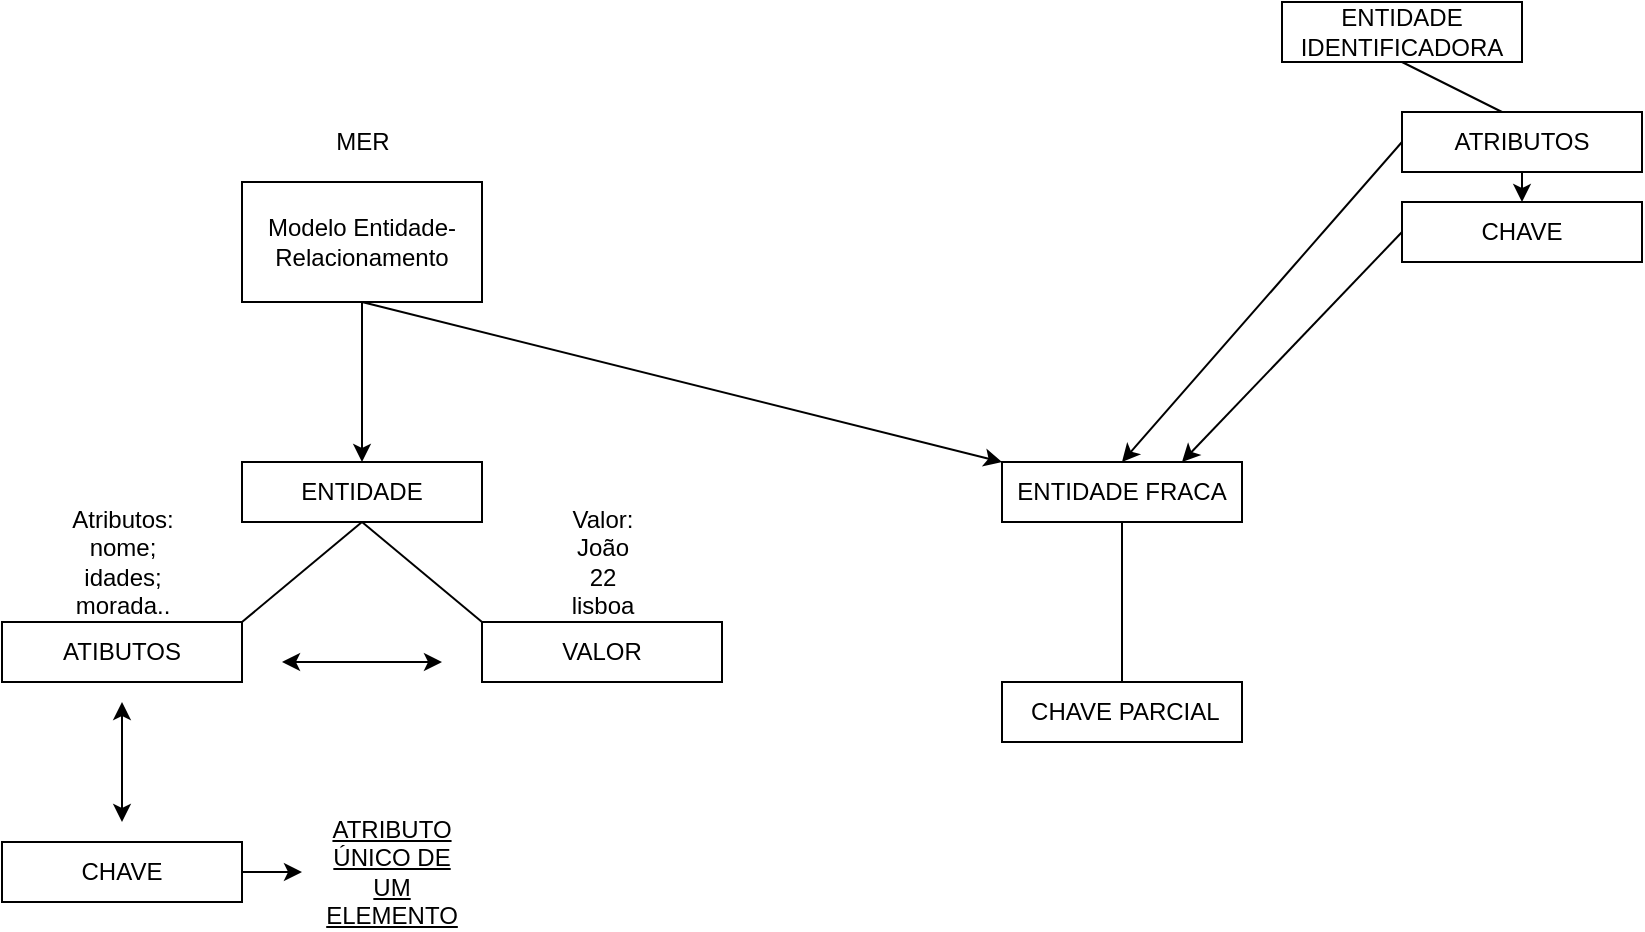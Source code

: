 <mxfile version="13.8.6" type="github">
  <diagram id="XKImJL3WsoMAxy66nfSz" name="Page-1">
    <mxGraphModel dx="1652" dy="641" grid="1" gridSize="10" guides="1" tooltips="1" connect="1" arrows="1" fold="1" page="1" pageScale="1" pageWidth="850" pageHeight="1100" math="0" shadow="0">
      <root>
        <mxCell id="0" />
        <mxCell id="1" parent="0" />
        <mxCell id="YiIqMJAIogplofICxLFk-3" style="edgeStyle=orthogonalEdgeStyle;rounded=0;orthogonalLoop=1;jettySize=auto;html=1;" edge="1" parent="1" source="YiIqMJAIogplofICxLFk-1">
          <mxGeometry relative="1" as="geometry">
            <mxPoint x="-640" y="270" as="targetPoint" />
          </mxGeometry>
        </mxCell>
        <mxCell id="YiIqMJAIogplofICxLFk-1" value="Modelo Entidade-Relacionamento" style="rounded=0;whiteSpace=wrap;html=1;" vertex="1" parent="1">
          <mxGeometry x="-700" y="130" width="120" height="60" as="geometry" />
        </mxCell>
        <mxCell id="YiIqMJAIogplofICxLFk-2" value="MER" style="text;html=1;align=center;verticalAlign=middle;resizable=0;points=[];autosize=1;" vertex="1" parent="1">
          <mxGeometry x="-660" y="100" width="40" height="20" as="geometry" />
        </mxCell>
        <mxCell id="YiIqMJAIogplofICxLFk-4" value="ENTIDADE" style="rounded=0;whiteSpace=wrap;html=1;" vertex="1" parent="1">
          <mxGeometry x="-700" y="270" width="120" height="30" as="geometry" />
        </mxCell>
        <mxCell id="YiIqMJAIogplofICxLFk-6" value="VALOR" style="rounded=0;whiteSpace=wrap;html=1;" vertex="1" parent="1">
          <mxGeometry x="-580" y="350" width="120" height="30" as="geometry" />
        </mxCell>
        <mxCell id="YiIqMJAIogplofICxLFk-7" value="ATIBUTOS" style="rounded=0;whiteSpace=wrap;html=1;" vertex="1" parent="1">
          <mxGeometry x="-820" y="350" width="120" height="30" as="geometry" />
        </mxCell>
        <mxCell id="YiIqMJAIogplofICxLFk-9" value="" style="endArrow=none;html=1;entryX=0.5;entryY=1;entryDx=0;entryDy=0;exitX=1;exitY=0;exitDx=0;exitDy=0;" edge="1" parent="1" source="YiIqMJAIogplofICxLFk-7" target="YiIqMJAIogplofICxLFk-4">
          <mxGeometry width="50" height="50" relative="1" as="geometry">
            <mxPoint x="-700" y="360" as="sourcePoint" />
            <mxPoint x="-650" y="310" as="targetPoint" />
          </mxGeometry>
        </mxCell>
        <mxCell id="YiIqMJAIogplofICxLFk-10" value="" style="endArrow=none;html=1;entryX=0.5;entryY=1;entryDx=0;entryDy=0;exitX=0;exitY=0;exitDx=0;exitDy=0;" edge="1" parent="1" source="YiIqMJAIogplofICxLFk-6" target="YiIqMJAIogplofICxLFk-4">
          <mxGeometry width="50" height="50" relative="1" as="geometry">
            <mxPoint x="-660" y="420" as="sourcePoint" />
            <mxPoint x="-610" y="370" as="targetPoint" />
          </mxGeometry>
        </mxCell>
        <mxCell id="YiIqMJAIogplofICxLFk-11" value="" style="endArrow=classic;startArrow=classic;html=1;" edge="1" parent="1">
          <mxGeometry width="50" height="50" relative="1" as="geometry">
            <mxPoint x="-680" y="370" as="sourcePoint" />
            <mxPoint x="-600" y="370" as="targetPoint" />
          </mxGeometry>
        </mxCell>
        <mxCell id="YiIqMJAIogplofICxLFk-13" value="&lt;div&gt;Atributos:&lt;/div&gt;&lt;div&gt;nome;&lt;/div&gt;&lt;div&gt;idades;&lt;/div&gt;&lt;div&gt;morada..&lt;br&gt;&lt;/div&gt;" style="text;html=1;align=center;verticalAlign=middle;resizable=0;points=[];autosize=1;" vertex="1" parent="1">
          <mxGeometry x="-790" y="290" width="60" height="60" as="geometry" />
        </mxCell>
        <mxCell id="YiIqMJAIogplofICxLFk-14" value="&lt;div&gt;Valor:&lt;/div&gt;&lt;div&gt;João&lt;/div&gt;&lt;div&gt;22&lt;/div&gt;&lt;div&gt;lisboa&lt;br&gt;&lt;/div&gt;" style="text;html=1;align=center;verticalAlign=middle;resizable=0;points=[];autosize=1;" vertex="1" parent="1">
          <mxGeometry x="-540" y="290" width="40" height="60" as="geometry" />
        </mxCell>
        <mxCell id="YiIqMJAIogplofICxLFk-25" style="edgeStyle=orthogonalEdgeStyle;rounded=0;orthogonalLoop=1;jettySize=auto;html=1;exitX=1;exitY=0.5;exitDx=0;exitDy=0;" edge="1" parent="1" source="YiIqMJAIogplofICxLFk-18">
          <mxGeometry relative="1" as="geometry">
            <mxPoint x="-670" y="475" as="targetPoint" />
          </mxGeometry>
        </mxCell>
        <mxCell id="YiIqMJAIogplofICxLFk-18" value="CHAVE" style="rounded=0;whiteSpace=wrap;html=1;" vertex="1" parent="1">
          <mxGeometry x="-820" y="460" width="120" height="30" as="geometry" />
        </mxCell>
        <mxCell id="YiIqMJAIogplofICxLFk-20" value="" style="endArrow=classic;startArrow=classic;html=1;" edge="1" parent="1">
          <mxGeometry width="50" height="50" relative="1" as="geometry">
            <mxPoint x="-760" y="450" as="sourcePoint" />
            <mxPoint x="-760" y="390" as="targetPoint" />
          </mxGeometry>
        </mxCell>
        <mxCell id="YiIqMJAIogplofICxLFk-22" value="&lt;u&gt;ATRIBUTO ÚNICO DE UM ELEMENTO&lt;br&gt;&lt;/u&gt;" style="text;html=1;strokeColor=none;fillColor=none;align=center;verticalAlign=middle;whiteSpace=wrap;rounded=0;" vertex="1" parent="1">
          <mxGeometry x="-630" y="470" width="10" height="10" as="geometry" />
        </mxCell>
        <mxCell id="YiIqMJAIogplofICxLFk-27" value="ENTIDADE FRACA" style="rounded=0;whiteSpace=wrap;html=1;" vertex="1" parent="1">
          <mxGeometry x="-320" y="270" width="120" height="30" as="geometry" />
        </mxCell>
        <mxCell id="YiIqMJAIogplofICxLFk-29" value="" style="endArrow=classic;html=1;entryX=0;entryY=0;entryDx=0;entryDy=0;" edge="1" parent="1" target="YiIqMJAIogplofICxLFk-27">
          <mxGeometry width="50" height="50" relative="1" as="geometry">
            <mxPoint x="-640" y="190" as="sourcePoint" />
            <mxPoint x="-480" y="200" as="targetPoint" />
          </mxGeometry>
        </mxCell>
        <mxCell id="YiIqMJAIogplofICxLFk-31" value="" style="endArrow=none;html=1;entryX=0.5;entryY=1;entryDx=0;entryDy=0;" edge="1" parent="1" target="YiIqMJAIogplofICxLFk-27">
          <mxGeometry width="50" height="50" relative="1" as="geometry">
            <mxPoint x="-260" y="380" as="sourcePoint" />
            <mxPoint x="-230" y="320" as="targetPoint" />
          </mxGeometry>
        </mxCell>
        <mxCell id="YiIqMJAIogplofICxLFk-32" value="&amp;nbsp;CHAVE PARCIAL" style="rounded=0;whiteSpace=wrap;html=1;" vertex="1" parent="1">
          <mxGeometry x="-320" y="380" width="120" height="30" as="geometry" />
        </mxCell>
        <mxCell id="YiIqMJAIogplofICxLFk-33" value="ENTIDADE IDENTIFICADORA" style="rounded=0;whiteSpace=wrap;html=1;" vertex="1" parent="1">
          <mxGeometry x="-180" y="40" width="120" height="30" as="geometry" />
        </mxCell>
        <mxCell id="YiIqMJAIogplofICxLFk-34" value="" style="endArrow=none;html=1;entryX=0.5;entryY=1;entryDx=0;entryDy=0;" edge="1" parent="1" target="YiIqMJAIogplofICxLFk-33">
          <mxGeometry width="50" height="50" relative="1" as="geometry">
            <mxPoint x="-60" y="100" as="sourcePoint" />
            <mxPoint x="-70" y="80" as="targetPoint" />
          </mxGeometry>
        </mxCell>
        <mxCell id="YiIqMJAIogplofICxLFk-35" value="CHAVE" style="rounded=0;whiteSpace=wrap;html=1;" vertex="1" parent="1">
          <mxGeometry x="-120" y="140" width="120" height="30" as="geometry" />
        </mxCell>
        <mxCell id="YiIqMJAIogplofICxLFk-37" style="edgeStyle=orthogonalEdgeStyle;rounded=0;orthogonalLoop=1;jettySize=auto;html=1;exitX=0.5;exitY=1;exitDx=0;exitDy=0;entryX=0.5;entryY=0;entryDx=0;entryDy=0;" edge="1" parent="1" source="YiIqMJAIogplofICxLFk-36" target="YiIqMJAIogplofICxLFk-35">
          <mxGeometry relative="1" as="geometry" />
        </mxCell>
        <mxCell id="YiIqMJAIogplofICxLFk-36" value="ATRIBUTOS" style="rounded=0;whiteSpace=wrap;html=1;" vertex="1" parent="1">
          <mxGeometry x="-120" y="95" width="120" height="30" as="geometry" />
        </mxCell>
        <mxCell id="YiIqMJAIogplofICxLFk-39" value="" style="endArrow=classic;html=1;entryX=0.5;entryY=0;entryDx=0;entryDy=0;exitX=0;exitY=0.5;exitDx=0;exitDy=0;" edge="1" parent="1" source="YiIqMJAIogplofICxLFk-36" target="YiIqMJAIogplofICxLFk-27">
          <mxGeometry width="50" height="50" relative="1" as="geometry">
            <mxPoint x="-150" y="140" as="sourcePoint" />
            <mxPoint x="-120" y="110" as="targetPoint" />
          </mxGeometry>
        </mxCell>
        <mxCell id="YiIqMJAIogplofICxLFk-40" value="" style="endArrow=classic;html=1;entryX=0.75;entryY=0;entryDx=0;entryDy=0;exitX=0;exitY=0.5;exitDx=0;exitDy=0;" edge="1" parent="1" source="YiIqMJAIogplofICxLFk-35" target="YiIqMJAIogplofICxLFk-27">
          <mxGeometry width="50" height="50" relative="1" as="geometry">
            <mxPoint x="-200" y="270" as="sourcePoint" />
            <mxPoint x="-150" y="220" as="targetPoint" />
          </mxGeometry>
        </mxCell>
      </root>
    </mxGraphModel>
  </diagram>
</mxfile>
